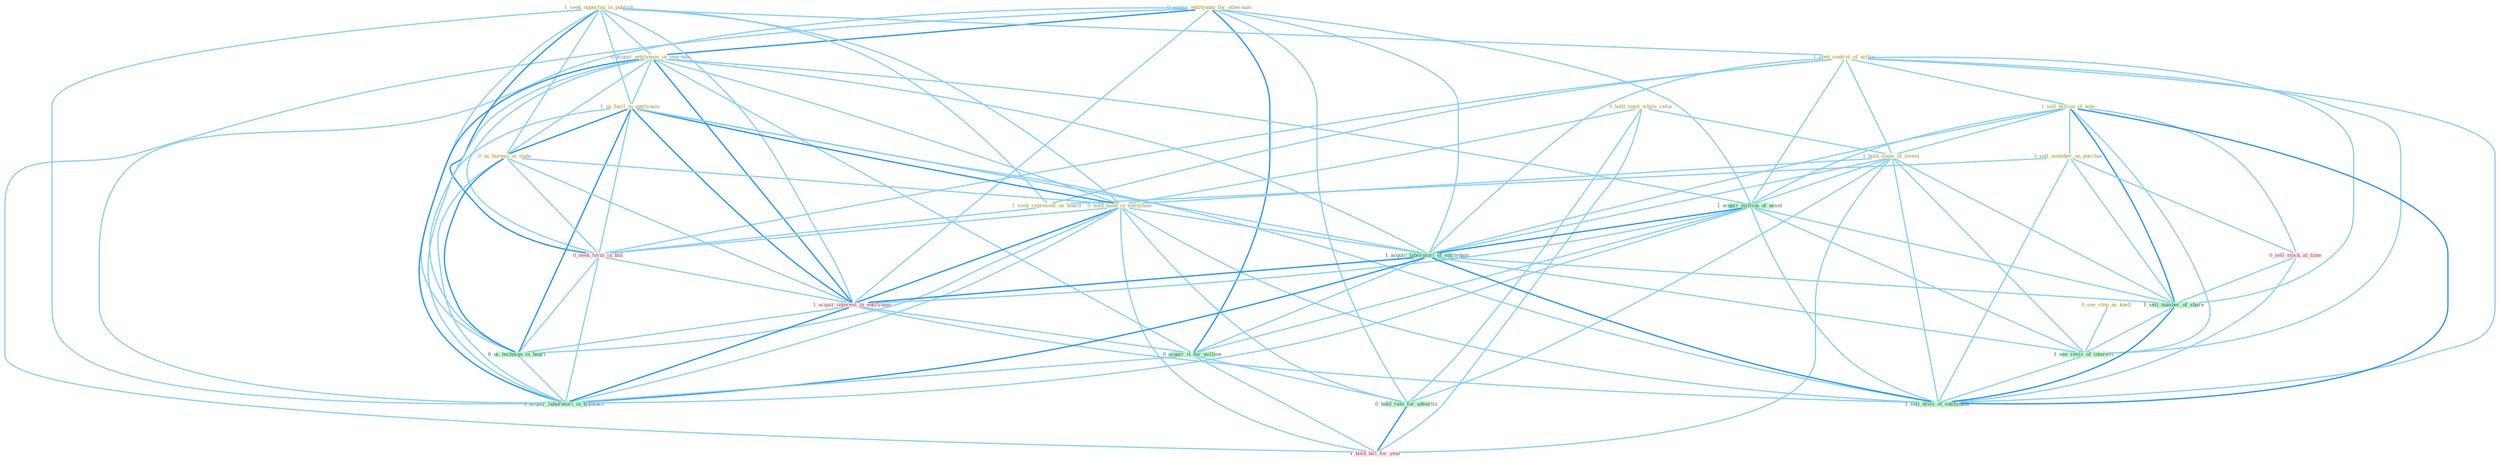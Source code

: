 Graph G{ 
    node
    [shape=polygon,style=filled,width=.5,height=.06,color="#BDFCC9",fixedsize=true,fontsize=4,
    fontcolor="#2f4f4f"];
    {node
    [color="#ffffe0", fontcolor="#8b7d6b"] "0_acquir_entitynam_for_othernum " "1_seek_opportun_in_publish " "0_acquir_entitynam_in_yearnum " "0_hold_meet_while_refus " "0_see_step_as_knell " "1_seek_control_of_airlin " "1_sell_billion_of_note " "0_sell_member_on_purchas " "1_us_facil_in_entitynam " "1_hold_some_of_invest " "0_us_bureau_in_state " "0_hold_hand_in_entitynam " "1_seek_represent_on_board "}
{node [color="#fff0f5", fontcolor="#b22222"] "0_seek_term_in_bid " "1_acquir_interest_in_entitynam " "0_sell_stock_at_time " "1_hold_bill_for_year "}
edge [color="#B0E2FF"];

	"0_acquir_entitynam_for_othernum " -- "0_acquir_entitynam_in_yearnum " [w="2", color="#1e90ff" , len=0.8];
	"0_acquir_entitynam_for_othernum " -- "1_acquir_million_of_asset " [w="1", color="#87cefa" ];
	"0_acquir_entitynam_for_othernum " -- "1_acquir_laboratori_of_entitynam " [w="1", color="#87cefa" ];
	"0_acquir_entitynam_for_othernum " -- "1_acquir_interest_in_entitynam " [w="1", color="#87cefa" ];
	"0_acquir_entitynam_for_othernum " -- "0_acquir_it_for_million " [w="2", color="#1e90ff" , len=0.8];
	"0_acquir_entitynam_for_othernum " -- "0_hold_rate_for_advertis " [w="1", color="#87cefa" ];
	"0_acquir_entitynam_for_othernum " -- "0_acquir_laboratori_in_transact " [w="1", color="#87cefa" ];
	"0_acquir_entitynam_for_othernum " -- "1_hold_bill_for_year " [w="1", color="#87cefa" ];
	"1_seek_opportun_in_publish " -- "0_acquir_entitynam_in_yearnum " [w="1", color="#87cefa" ];
	"1_seek_opportun_in_publish " -- "1_seek_control_of_airlin " [w="1", color="#87cefa" ];
	"1_seek_opportun_in_publish " -- "1_us_facil_in_entitynam " [w="1", color="#87cefa" ];
	"1_seek_opportun_in_publish " -- "0_us_bureau_in_state " [w="1", color="#87cefa" ];
	"1_seek_opportun_in_publish " -- "0_hold_hand_in_entitynam " [w="1", color="#87cefa" ];
	"1_seek_opportun_in_publish " -- "1_seek_represent_on_board " [w="1", color="#87cefa" ];
	"1_seek_opportun_in_publish " -- "0_seek_term_in_bid " [w="2", color="#1e90ff" , len=0.8];
	"1_seek_opportun_in_publish " -- "1_acquir_interest_in_entitynam " [w="1", color="#87cefa" ];
	"1_seek_opportun_in_publish " -- "0_us_techniqu_in_heart " [w="1", color="#87cefa" ];
	"1_seek_opportun_in_publish " -- "0_acquir_laboratori_in_transact " [w="1", color="#87cefa" ];
	"0_acquir_entitynam_in_yearnum " -- "1_us_facil_in_entitynam " [w="1", color="#87cefa" ];
	"0_acquir_entitynam_in_yearnum " -- "0_us_bureau_in_state " [w="1", color="#87cefa" ];
	"0_acquir_entitynam_in_yearnum " -- "0_hold_hand_in_entitynam " [w="1", color="#87cefa" ];
	"0_acquir_entitynam_in_yearnum " -- "1_acquir_million_of_asset " [w="1", color="#87cefa" ];
	"0_acquir_entitynam_in_yearnum " -- "1_acquir_laboratori_of_entitynam " [w="1", color="#87cefa" ];
	"0_acquir_entitynam_in_yearnum " -- "0_seek_term_in_bid " [w="1", color="#87cefa" ];
	"0_acquir_entitynam_in_yearnum " -- "1_acquir_interest_in_entitynam " [w="2", color="#1e90ff" , len=0.8];
	"0_acquir_entitynam_in_yearnum " -- "0_us_techniqu_in_heart " [w="1", color="#87cefa" ];
	"0_acquir_entitynam_in_yearnum " -- "0_acquir_it_for_million " [w="1", color="#87cefa" ];
	"0_acquir_entitynam_in_yearnum " -- "0_acquir_laboratori_in_transact " [w="2", color="#1e90ff" , len=0.8];
	"0_hold_meet_while_refus " -- "1_hold_some_of_invest " [w="1", color="#87cefa" ];
	"0_hold_meet_while_refus " -- "0_hold_hand_in_entitynam " [w="1", color="#87cefa" ];
	"0_hold_meet_while_refus " -- "0_hold_rate_for_advertis " [w="1", color="#87cefa" ];
	"0_hold_meet_while_refus " -- "1_hold_bill_for_year " [w="1", color="#87cefa" ];
	"0_see_step_as_knell " -- "1_see_reviv_of_interest " [w="1", color="#87cefa" ];
	"1_seek_control_of_airlin " -- "1_sell_billion_of_note " [w="1", color="#87cefa" ];
	"1_seek_control_of_airlin " -- "1_hold_some_of_invest " [w="1", color="#87cefa" ];
	"1_seek_control_of_airlin " -- "1_seek_represent_on_board " [w="1", color="#87cefa" ];
	"1_seek_control_of_airlin " -- "1_acquir_million_of_asset " [w="1", color="#87cefa" ];
	"1_seek_control_of_airlin " -- "1_acquir_laboratori_of_entitynam " [w="1", color="#87cefa" ];
	"1_seek_control_of_airlin " -- "0_seek_term_in_bid " [w="1", color="#87cefa" ];
	"1_seek_control_of_airlin " -- "1_sell_number_of_share " [w="1", color="#87cefa" ];
	"1_seek_control_of_airlin " -- "1_see_reviv_of_interest " [w="1", color="#87cefa" ];
	"1_seek_control_of_airlin " -- "1_sell_divis_of_entitynam " [w="1", color="#87cefa" ];
	"1_sell_billion_of_note " -- "0_sell_member_on_purchas " [w="1", color="#87cefa" ];
	"1_sell_billion_of_note " -- "1_hold_some_of_invest " [w="1", color="#87cefa" ];
	"1_sell_billion_of_note " -- "1_acquir_million_of_asset " [w="1", color="#87cefa" ];
	"1_sell_billion_of_note " -- "1_acquir_laboratori_of_entitynam " [w="1", color="#87cefa" ];
	"1_sell_billion_of_note " -- "0_sell_stock_at_time " [w="1", color="#87cefa" ];
	"1_sell_billion_of_note " -- "1_sell_number_of_share " [w="2", color="#1e90ff" , len=0.8];
	"1_sell_billion_of_note " -- "1_see_reviv_of_interest " [w="1", color="#87cefa" ];
	"1_sell_billion_of_note " -- "1_sell_divis_of_entitynam " [w="2", color="#1e90ff" , len=0.8];
	"0_sell_member_on_purchas " -- "1_seek_represent_on_board " [w="1", color="#87cefa" ];
	"0_sell_member_on_purchas " -- "0_sell_stock_at_time " [w="1", color="#87cefa" ];
	"0_sell_member_on_purchas " -- "1_sell_number_of_share " [w="1", color="#87cefa" ];
	"0_sell_member_on_purchas " -- "1_sell_divis_of_entitynam " [w="1", color="#87cefa" ];
	"1_us_facil_in_entitynam " -- "0_us_bureau_in_state " [w="2", color="#1e90ff" , len=0.8];
	"1_us_facil_in_entitynam " -- "0_hold_hand_in_entitynam " [w="2", color="#1e90ff" , len=0.8];
	"1_us_facil_in_entitynam " -- "1_acquir_laboratori_of_entitynam " [w="1", color="#87cefa" ];
	"1_us_facil_in_entitynam " -- "0_seek_term_in_bid " [w="1", color="#87cefa" ];
	"1_us_facil_in_entitynam " -- "1_acquir_interest_in_entitynam " [w="2", color="#1e90ff" , len=0.8];
	"1_us_facil_in_entitynam " -- "0_us_techniqu_in_heart " [w="2", color="#1e90ff" , len=0.8];
	"1_us_facil_in_entitynam " -- "0_acquir_laboratori_in_transact " [w="1", color="#87cefa" ];
	"1_us_facil_in_entitynam " -- "1_sell_divis_of_entitynam " [w="1", color="#87cefa" ];
	"1_hold_some_of_invest " -- "0_hold_hand_in_entitynam " [w="1", color="#87cefa" ];
	"1_hold_some_of_invest " -- "1_acquir_million_of_asset " [w="1", color="#87cefa" ];
	"1_hold_some_of_invest " -- "1_acquir_laboratori_of_entitynam " [w="1", color="#87cefa" ];
	"1_hold_some_of_invest " -- "0_hold_rate_for_advertis " [w="1", color="#87cefa" ];
	"1_hold_some_of_invest " -- "1_sell_number_of_share " [w="1", color="#87cefa" ];
	"1_hold_some_of_invest " -- "1_see_reviv_of_interest " [w="1", color="#87cefa" ];
	"1_hold_some_of_invest " -- "1_hold_bill_for_year " [w="1", color="#87cefa" ];
	"1_hold_some_of_invest " -- "1_sell_divis_of_entitynam " [w="1", color="#87cefa" ];
	"0_us_bureau_in_state " -- "0_hold_hand_in_entitynam " [w="1", color="#87cefa" ];
	"0_us_bureau_in_state " -- "0_seek_term_in_bid " [w="1", color="#87cefa" ];
	"0_us_bureau_in_state " -- "1_acquir_interest_in_entitynam " [w="1", color="#87cefa" ];
	"0_us_bureau_in_state " -- "0_us_techniqu_in_heart " [w="2", color="#1e90ff" , len=0.8];
	"0_us_bureau_in_state " -- "0_acquir_laboratori_in_transact " [w="1", color="#87cefa" ];
	"0_hold_hand_in_entitynam " -- "1_acquir_laboratori_of_entitynam " [w="1", color="#87cefa" ];
	"0_hold_hand_in_entitynam " -- "0_seek_term_in_bid " [w="1", color="#87cefa" ];
	"0_hold_hand_in_entitynam " -- "1_acquir_interest_in_entitynam " [w="2", color="#1e90ff" , len=0.8];
	"0_hold_hand_in_entitynam " -- "0_us_techniqu_in_heart " [w="1", color="#87cefa" ];
	"0_hold_hand_in_entitynam " -- "0_hold_rate_for_advertis " [w="1", color="#87cefa" ];
	"0_hold_hand_in_entitynam " -- "0_acquir_laboratori_in_transact " [w="1", color="#87cefa" ];
	"0_hold_hand_in_entitynam " -- "1_hold_bill_for_year " [w="1", color="#87cefa" ];
	"0_hold_hand_in_entitynam " -- "1_sell_divis_of_entitynam " [w="1", color="#87cefa" ];
	"1_seek_represent_on_board " -- "0_seek_term_in_bid " [w="1", color="#87cefa" ];
	"1_acquir_million_of_asset " -- "1_acquir_laboratori_of_entitynam " [w="2", color="#1e90ff" , len=0.8];
	"1_acquir_million_of_asset " -- "1_acquir_interest_in_entitynam " [w="1", color="#87cefa" ];
	"1_acquir_million_of_asset " -- "0_acquir_it_for_million " [w="1", color="#87cefa" ];
	"1_acquir_million_of_asset " -- "0_acquir_laboratori_in_transact " [w="1", color="#87cefa" ];
	"1_acquir_million_of_asset " -- "1_sell_number_of_share " [w="1", color="#87cefa" ];
	"1_acquir_million_of_asset " -- "1_see_reviv_of_interest " [w="1", color="#87cefa" ];
	"1_acquir_million_of_asset " -- "1_sell_divis_of_entitynam " [w="1", color="#87cefa" ];
	"1_acquir_laboratori_of_entitynam " -- "1_acquir_interest_in_entitynam " [w="2", color="#1e90ff" , len=0.8];
	"1_acquir_laboratori_of_entitynam " -- "0_acquir_it_for_million " [w="1", color="#87cefa" ];
	"1_acquir_laboratori_of_entitynam " -- "0_acquir_laboratori_in_transact " [w="2", color="#1e90ff" , len=0.8];
	"1_acquir_laboratori_of_entitynam " -- "1_sell_number_of_share " [w="1", color="#87cefa" ];
	"1_acquir_laboratori_of_entitynam " -- "1_see_reviv_of_interest " [w="1", color="#87cefa" ];
	"1_acquir_laboratori_of_entitynam " -- "1_sell_divis_of_entitynam " [w="2", color="#1e90ff" , len=0.8];
	"0_seek_term_in_bid " -- "1_acquir_interest_in_entitynam " [w="1", color="#87cefa" ];
	"0_seek_term_in_bid " -- "0_us_techniqu_in_heart " [w="1", color="#87cefa" ];
	"0_seek_term_in_bid " -- "0_acquir_laboratori_in_transact " [w="1", color="#87cefa" ];
	"1_acquir_interest_in_entitynam " -- "0_us_techniqu_in_heart " [w="1", color="#87cefa" ];
	"1_acquir_interest_in_entitynam " -- "0_acquir_it_for_million " [w="1", color="#87cefa" ];
	"1_acquir_interest_in_entitynam " -- "0_acquir_laboratori_in_transact " [w="2", color="#1e90ff" , len=0.8];
	"1_acquir_interest_in_entitynam " -- "1_sell_divis_of_entitynam " [w="1", color="#87cefa" ];
	"0_us_techniqu_in_heart " -- "0_acquir_laboratori_in_transact " [w="1", color="#87cefa" ];
	"0_acquir_it_for_million " -- "0_hold_rate_for_advertis " [w="1", color="#87cefa" ];
	"0_acquir_it_for_million " -- "0_acquir_laboratori_in_transact " [w="1", color="#87cefa" ];
	"0_acquir_it_for_million " -- "1_hold_bill_for_year " [w="1", color="#87cefa" ];
	"0_hold_rate_for_advertis " -- "1_hold_bill_for_year " [w="2", color="#1e90ff" , len=0.8];
	"0_sell_stock_at_time " -- "1_sell_number_of_share " [w="1", color="#87cefa" ];
	"0_sell_stock_at_time " -- "1_sell_divis_of_entitynam " [w="1", color="#87cefa" ];
	"1_sell_number_of_share " -- "1_see_reviv_of_interest " [w="1", color="#87cefa" ];
	"1_sell_number_of_share " -- "1_sell_divis_of_entitynam " [w="2", color="#1e90ff" , len=0.8];
	"1_see_reviv_of_interest " -- "1_sell_divis_of_entitynam " [w="1", color="#87cefa" ];
}